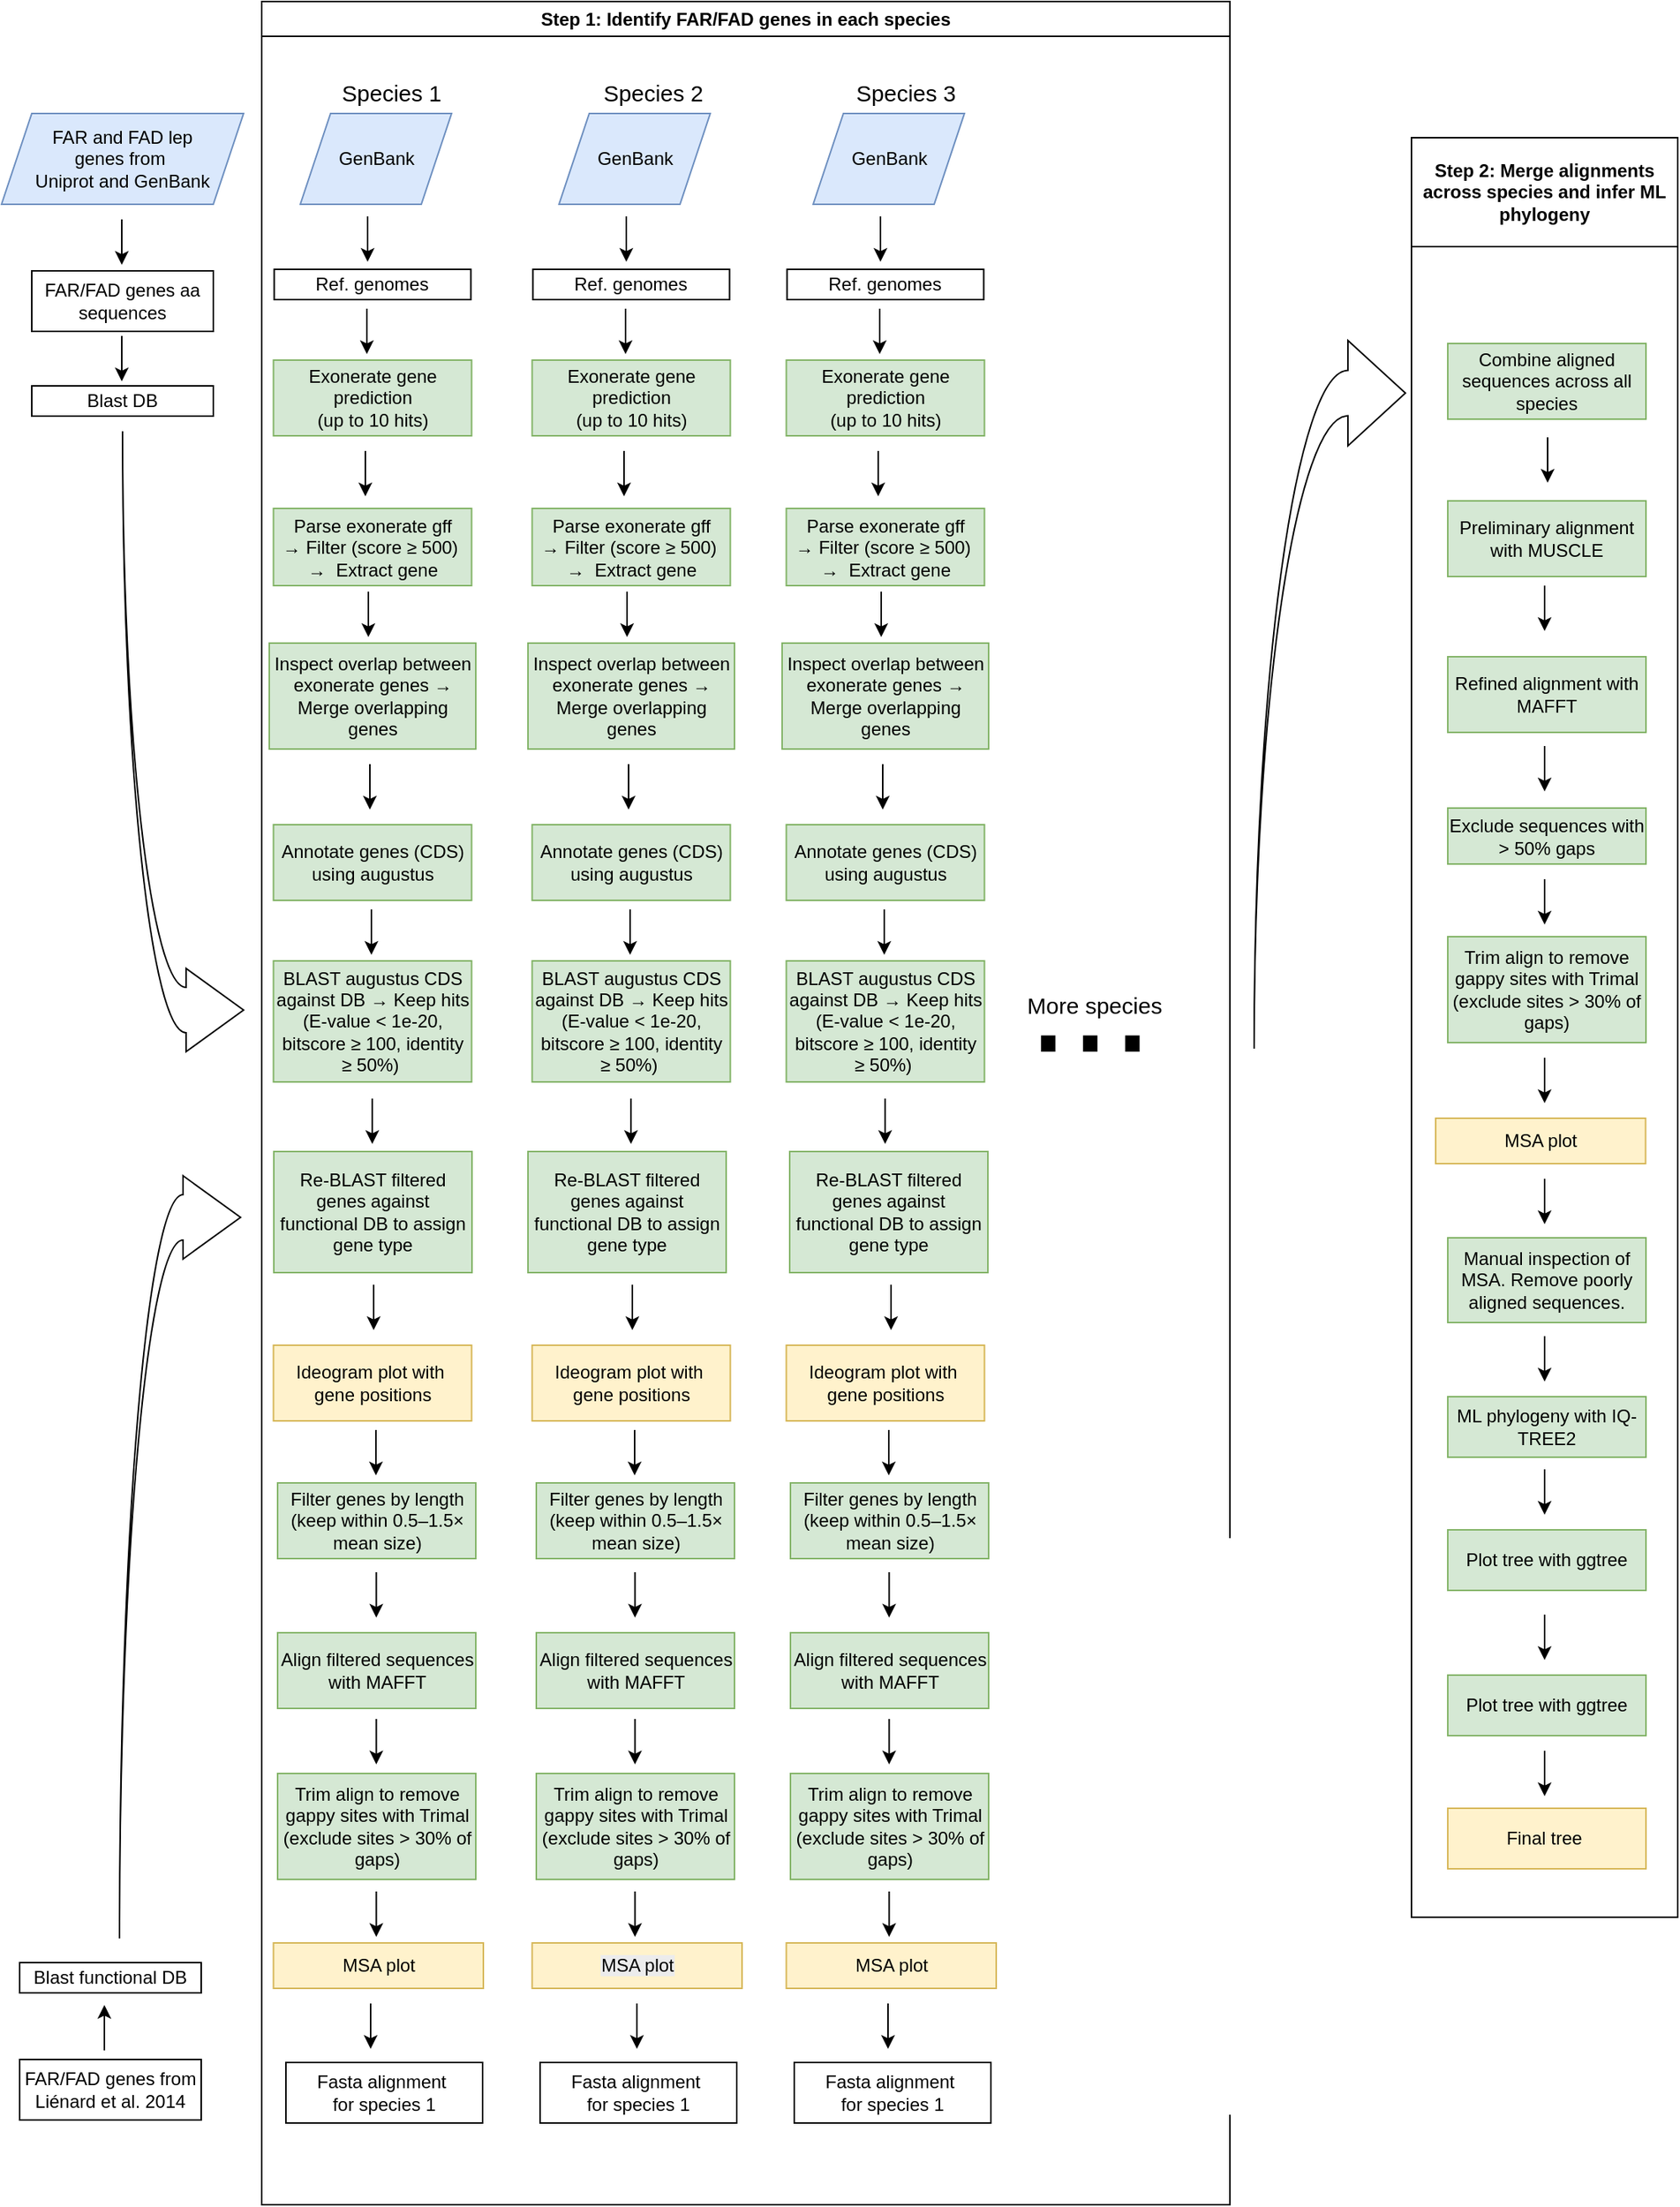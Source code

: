 <mxfile version="27.2.0">
  <diagram name="Page-1" id="oZTFIyPFea6khRQ0grMX">
    <mxGraphModel dx="1113" dy="729" grid="1" gridSize="8" guides="0" tooltips="1" connect="1" arrows="1" fold="1" page="1" pageScale="1" pageWidth="1200" pageHeight="750" math="0" shadow="0">
      <root>
        <mxCell id="0" />
        <mxCell id="1" parent="0" />
        <mxCell id="VQ5QZtDbikTgnZVBYkKv-4" value="FAR and FAD lep genes&amp;nbsp;&lt;span style=&quot;color: light-dark(rgb(0, 0, 0), rgb(255, 255, 255)); background-color: transparent;&quot;&gt;from&amp;nbsp;&lt;/span&gt;&lt;div&gt;&lt;span style=&quot;background-color: transparent; color: light-dark(rgb(0, 0, 0), rgb(255, 255, 255));&quot;&gt;Uniprot and GenBank&lt;/span&gt;&lt;/div&gt;" style="shape=parallelogram;perimeter=parallelogramPerimeter;whiteSpace=wrap;html=1;fixedSize=1;fillColor=#dae8fc;strokeColor=#6c8ebf;" vertex="1" parent="1">
          <mxGeometry x="20" y="90" width="160" height="60" as="geometry" />
        </mxCell>
        <mxCell id="VQ5QZtDbikTgnZVBYkKv-9" value="FAR/FAD genes aa sequences" style="rounded=0;whiteSpace=wrap;html=1;" vertex="1" parent="1">
          <mxGeometry x="40" y="194" width="120" height="40" as="geometry" />
        </mxCell>
        <mxCell id="VQ5QZtDbikTgnZVBYkKv-10" value="" style="endArrow=classic;html=1;rounded=0;" edge="1" parent="1">
          <mxGeometry width="50" height="50" relative="1" as="geometry">
            <mxPoint x="99.5" y="160" as="sourcePoint" />
            <mxPoint x="99.5" y="190" as="targetPoint" />
          </mxGeometry>
        </mxCell>
        <mxCell id="VQ5QZtDbikTgnZVBYkKv-13" value="Blast DB" style="rounded=0;whiteSpace=wrap;html=1;" vertex="1" parent="1">
          <mxGeometry x="40" y="270" width="120" height="20" as="geometry" />
        </mxCell>
        <mxCell id="VQ5QZtDbikTgnZVBYkKv-14" value="" style="endArrow=classic;html=1;rounded=0;" edge="1" parent="1">
          <mxGeometry width="50" height="50" relative="1" as="geometry">
            <mxPoint x="99.5" y="237" as="sourcePoint" />
            <mxPoint x="99.5" y="267" as="targetPoint" />
          </mxGeometry>
        </mxCell>
        <mxCell id="VQ5QZtDbikTgnZVBYkKv-35" value="" style="html=1;shadow=0;dashed=0;align=center;verticalAlign=middle;shape=mxgraph.arrows2.jumpInArrow;dy=15;dx=38;arrowHead=55;flipV=1;" vertex="1" parent="1">
          <mxGeometry x="100" y="300" width="80" height="410" as="geometry" />
        </mxCell>
        <mxCell id="VQ5QZtDbikTgnZVBYkKv-142" value="GenBank" style="shape=parallelogram;perimeter=parallelogramPerimeter;whiteSpace=wrap;html=1;fixedSize=1;fillColor=#dae8fc;strokeColor=#6c8ebf;" vertex="1" parent="1">
          <mxGeometry x="217.5" y="90" width="100" height="60" as="geometry" />
        </mxCell>
        <mxCell id="VQ5QZtDbikTgnZVBYkKv-143" value="Ref. genomes" style="rounded=0;whiteSpace=wrap;html=1;" vertex="1" parent="1">
          <mxGeometry x="200.25" y="193" width="130" height="20" as="geometry" />
        </mxCell>
        <mxCell id="VQ5QZtDbikTgnZVBYkKv-144" value="" style="endArrow=classic;html=1;rounded=0;" edge="1" parent="1">
          <mxGeometry width="50" height="50" relative="1" as="geometry">
            <mxPoint x="262" y="158" as="sourcePoint" />
            <mxPoint x="262" y="188" as="targetPoint" />
          </mxGeometry>
        </mxCell>
        <mxCell id="VQ5QZtDbikTgnZVBYkKv-145" value="Exonerate gene prediction&lt;div&gt;(up to 10 hits)&lt;/div&gt;" style="rounded=0;whiteSpace=wrap;html=1;fillColor=#d5e8d4;strokeColor=#82b366;" vertex="1" parent="1">
          <mxGeometry x="199.75" y="253" width="131" height="50" as="geometry" />
        </mxCell>
        <mxCell id="VQ5QZtDbikTgnZVBYkKv-146" value="Parse exonerate gff →&amp;nbsp;Filter (score ≥ 500)&amp;nbsp; →&amp;nbsp; Extract gene" style="rounded=0;whiteSpace=wrap;html=1;fillColor=#d5e8d4;strokeColor=#82b366;" vertex="1" parent="1">
          <mxGeometry x="199.75" y="351" width="131" height="51" as="geometry" />
        </mxCell>
        <mxCell id="VQ5QZtDbikTgnZVBYkKv-147" value="" style="endArrow=classic;html=1;rounded=0;" edge="1" parent="1">
          <mxGeometry width="50" height="50" relative="1" as="geometry">
            <mxPoint x="261.5" y="219" as="sourcePoint" />
            <mxPoint x="261.5" y="249" as="targetPoint" />
          </mxGeometry>
        </mxCell>
        <mxCell id="VQ5QZtDbikTgnZVBYkKv-148" value="" style="endArrow=classic;html=1;rounded=0;" edge="1" parent="1">
          <mxGeometry width="50" height="50" relative="1" as="geometry">
            <mxPoint x="260.5" y="313" as="sourcePoint" />
            <mxPoint x="260.5" y="343" as="targetPoint" />
          </mxGeometry>
        </mxCell>
        <mxCell id="VQ5QZtDbikTgnZVBYkKv-149" value="Inspect overlap between exonerate genes → Merge overlapping genes" style="rounded=0;whiteSpace=wrap;html=1;fillColor=#d5e8d4;strokeColor=#82b366;" vertex="1" parent="1">
          <mxGeometry x="197" y="440" width="136.5" height="70" as="geometry" />
        </mxCell>
        <mxCell id="VQ5QZtDbikTgnZVBYkKv-150" value="&lt;div&gt;Annotate genes (CDS) using augustus&lt;/div&gt;" style="rounded=0;whiteSpace=wrap;html=1;fillColor=#d5e8d4;strokeColor=#82b366;" vertex="1" parent="1">
          <mxGeometry x="199.75" y="560" width="131" height="50" as="geometry" />
        </mxCell>
        <mxCell id="VQ5QZtDbikTgnZVBYkKv-151" value="BLAST augustus CDS against DB → Keep hits (E-value &amp;lt; 1e-20, bitscore ≥ 100, identity ≥ 50%)&amp;nbsp;" style="rounded=0;whiteSpace=wrap;html=1;fillColor=#d5e8d4;strokeColor=#82b366;" vertex="1" parent="1">
          <mxGeometry x="199.75" y="650" width="131" height="80" as="geometry" />
        </mxCell>
        <mxCell id="VQ5QZtDbikTgnZVBYkKv-152" value="&lt;div&gt;Ideogram plot with&amp;nbsp;&lt;/div&gt;&lt;div&gt;gene positions&lt;/div&gt;" style="rounded=0;whiteSpace=wrap;html=1;fillColor=#fff2cc;strokeColor=#d6b656;" vertex="1" parent="1">
          <mxGeometry x="199.75" y="904" width="131" height="50" as="geometry" />
        </mxCell>
        <mxCell id="VQ5QZtDbikTgnZVBYkKv-153" value="Filter genes by length (keep within 0.5–1.5× mean size)" style="rounded=0;whiteSpace=wrap;html=1;fillColor=#d5e8d4;strokeColor=#82b366;" vertex="1" parent="1">
          <mxGeometry x="202.5" y="995" width="131" height="50" as="geometry" />
        </mxCell>
        <mxCell id="VQ5QZtDbikTgnZVBYkKv-154" value="Align filtered sequences with MAFFT" style="rounded=0;whiteSpace=wrap;html=1;fillColor=#d5e8d4;strokeColor=#82b366;" vertex="1" parent="1">
          <mxGeometry x="202.5" y="1094" width="131" height="50" as="geometry" />
        </mxCell>
        <mxCell id="VQ5QZtDbikTgnZVBYkKv-155" value="Trim align to remove gappy sites with Trimal (exclude sites &amp;gt;&amp;nbsp;&lt;span style=&quot;background-color: transparent; color: light-dark(rgb(0, 0, 0), rgb(255, 255, 255));&quot;&gt;30% of gaps)&lt;/span&gt;" style="rounded=0;whiteSpace=wrap;html=1;fillColor=#d5e8d4;strokeColor=#82b366;" vertex="1" parent="1">
          <mxGeometry x="202.5" y="1187" width="131" height="70" as="geometry" />
        </mxCell>
        <mxCell id="VQ5QZtDbikTgnZVBYkKv-156" value="MSA plot" style="rounded=0;whiteSpace=wrap;html=1;fillColor=#fff2cc;strokeColor=#d6b656;" vertex="1" parent="1">
          <mxGeometry x="199.75" y="1299" width="138.75" height="30" as="geometry" />
        </mxCell>
        <mxCell id="VQ5QZtDbikTgnZVBYkKv-157" value="" style="endArrow=classic;html=1;rounded=0;" edge="1" parent="1">
          <mxGeometry width="50" height="50" relative="1" as="geometry">
            <mxPoint x="264.5" y="616" as="sourcePoint" />
            <mxPoint x="264.5" y="646" as="targetPoint" />
          </mxGeometry>
        </mxCell>
        <mxCell id="VQ5QZtDbikTgnZVBYkKv-158" value="" style="endArrow=classic;html=1;rounded=0;" edge="1" parent="1">
          <mxGeometry width="50" height="50" relative="1" as="geometry">
            <mxPoint x="265.08" y="741" as="sourcePoint" />
            <mxPoint x="265.08" y="771" as="targetPoint" />
          </mxGeometry>
        </mxCell>
        <mxCell id="VQ5QZtDbikTgnZVBYkKv-159" value="" style="endArrow=classic;html=1;rounded=0;" edge="1" parent="1">
          <mxGeometry width="50" height="50" relative="1" as="geometry">
            <mxPoint x="267.74" y="1054" as="sourcePoint" />
            <mxPoint x="267.74" y="1084" as="targetPoint" />
          </mxGeometry>
        </mxCell>
        <mxCell id="VQ5QZtDbikTgnZVBYkKv-160" value="" style="endArrow=classic;html=1;rounded=0;" edge="1" parent="1">
          <mxGeometry width="50" height="50" relative="1" as="geometry">
            <mxPoint x="267.74" y="1151" as="sourcePoint" />
            <mxPoint x="267.74" y="1181" as="targetPoint" />
          </mxGeometry>
        </mxCell>
        <mxCell id="VQ5QZtDbikTgnZVBYkKv-161" value="" style="endArrow=classic;html=1;rounded=0;" edge="1" parent="1">
          <mxGeometry width="50" height="50" relative="1" as="geometry">
            <mxPoint x="267.74" y="1265" as="sourcePoint" />
            <mxPoint x="267.74" y="1295" as="targetPoint" />
          </mxGeometry>
        </mxCell>
        <mxCell id="VQ5QZtDbikTgnZVBYkKv-162" value="" style="endArrow=classic;html=1;rounded=0;" edge="1" parent="1">
          <mxGeometry width="50" height="50" relative="1" as="geometry">
            <mxPoint x="262.5" y="406" as="sourcePoint" />
            <mxPoint x="262.5" y="436" as="targetPoint" />
          </mxGeometry>
        </mxCell>
        <mxCell id="VQ5QZtDbikTgnZVBYkKv-163" value="" style="endArrow=classic;html=1;rounded=0;" edge="1" parent="1">
          <mxGeometry width="50" height="50" relative="1" as="geometry">
            <mxPoint x="263.5" y="520" as="sourcePoint" />
            <mxPoint x="263.5" y="550" as="targetPoint" />
          </mxGeometry>
        </mxCell>
        <mxCell id="VQ5QZtDbikTgnZVBYkKv-164" value="" style="endArrow=classic;html=1;rounded=0;" edge="1" parent="1">
          <mxGeometry width="50" height="50" relative="1" as="geometry">
            <mxPoint x="267.5" y="960" as="sourcePoint" />
            <mxPoint x="267.5" y="990" as="targetPoint" />
          </mxGeometry>
        </mxCell>
        <mxCell id="VQ5QZtDbikTgnZVBYkKv-165" value="GenBank" style="shape=parallelogram;perimeter=parallelogramPerimeter;whiteSpace=wrap;html=1;fixedSize=1;fillColor=#dae8fc;strokeColor=#6c8ebf;" vertex="1" parent="1">
          <mxGeometry x="388.5" y="90" width="100" height="60" as="geometry" />
        </mxCell>
        <mxCell id="VQ5QZtDbikTgnZVBYkKv-166" value="Ref. genomes" style="rounded=0;whiteSpace=wrap;html=1;" vertex="1" parent="1">
          <mxGeometry x="371.25" y="193" width="130" height="20" as="geometry" />
        </mxCell>
        <mxCell id="VQ5QZtDbikTgnZVBYkKv-167" value="" style="endArrow=classic;html=1;rounded=0;" edge="1" parent="1">
          <mxGeometry width="50" height="50" relative="1" as="geometry">
            <mxPoint x="433" y="158" as="sourcePoint" />
            <mxPoint x="433" y="188" as="targetPoint" />
          </mxGeometry>
        </mxCell>
        <mxCell id="VQ5QZtDbikTgnZVBYkKv-168" value="Exonerate gene prediction&lt;div&gt;(up to 10 hits)&lt;/div&gt;" style="rounded=0;whiteSpace=wrap;html=1;fillColor=#d5e8d4;strokeColor=#82b366;" vertex="1" parent="1">
          <mxGeometry x="370.75" y="253" width="131" height="50" as="geometry" />
        </mxCell>
        <mxCell id="VQ5QZtDbikTgnZVBYkKv-169" value="Parse exonerate gff →&amp;nbsp;Filter (score ≥ 500)&amp;nbsp; →&amp;nbsp; Extract gene" style="rounded=0;whiteSpace=wrap;html=1;fillColor=#d5e8d4;strokeColor=#82b366;" vertex="1" parent="1">
          <mxGeometry x="370.75" y="351" width="131" height="51" as="geometry" />
        </mxCell>
        <mxCell id="VQ5QZtDbikTgnZVBYkKv-170" value="" style="endArrow=classic;html=1;rounded=0;" edge="1" parent="1">
          <mxGeometry width="50" height="50" relative="1" as="geometry">
            <mxPoint x="432.5" y="219" as="sourcePoint" />
            <mxPoint x="432.5" y="249" as="targetPoint" />
          </mxGeometry>
        </mxCell>
        <mxCell id="VQ5QZtDbikTgnZVBYkKv-171" value="" style="endArrow=classic;html=1;rounded=0;" edge="1" parent="1">
          <mxGeometry width="50" height="50" relative="1" as="geometry">
            <mxPoint x="431.5" y="313" as="sourcePoint" />
            <mxPoint x="431.5" y="343" as="targetPoint" />
          </mxGeometry>
        </mxCell>
        <mxCell id="VQ5QZtDbikTgnZVBYkKv-172" value="Inspect overlap between exonerate genes → Merge overlapping genes" style="rounded=0;whiteSpace=wrap;html=1;fillColor=#d5e8d4;strokeColor=#82b366;" vertex="1" parent="1">
          <mxGeometry x="368" y="440" width="136.5" height="70" as="geometry" />
        </mxCell>
        <mxCell id="VQ5QZtDbikTgnZVBYkKv-173" value="&lt;div&gt;Annotate genes (CDS) using augustus&lt;/div&gt;" style="rounded=0;whiteSpace=wrap;html=1;fillColor=#d5e8d4;strokeColor=#82b366;" vertex="1" parent="1">
          <mxGeometry x="370.75" y="560" width="131" height="50" as="geometry" />
        </mxCell>
        <mxCell id="VQ5QZtDbikTgnZVBYkKv-174" value="BLAST augustus CDS against DB → Keep hits (E-value &amp;lt; 1e-20, bitscore ≥ 100, identity ≥ 50%)&amp;nbsp;" style="rounded=0;whiteSpace=wrap;html=1;fillColor=#d5e8d4;strokeColor=#82b366;" vertex="1" parent="1">
          <mxGeometry x="370.75" y="650" width="131" height="80" as="geometry" />
        </mxCell>
        <mxCell id="VQ5QZtDbikTgnZVBYkKv-175" value="&lt;div&gt;Ideogram plot with&amp;nbsp;&lt;/div&gt;&lt;div&gt;gene positions&lt;/div&gt;" style="rounded=0;whiteSpace=wrap;html=1;fillColor=#fff2cc;strokeColor=#d6b656;" vertex="1" parent="1">
          <mxGeometry x="370.75" y="904" width="131" height="50" as="geometry" />
        </mxCell>
        <mxCell id="VQ5QZtDbikTgnZVBYkKv-176" value="Filter genes by length (keep within 0.5–1.5× mean size)" style="rounded=0;whiteSpace=wrap;html=1;fillColor=#d5e8d4;strokeColor=#82b366;" vertex="1" parent="1">
          <mxGeometry x="373.5" y="995" width="131" height="50" as="geometry" />
        </mxCell>
        <mxCell id="VQ5QZtDbikTgnZVBYkKv-177" value="Align filtered sequences with MAFFT" style="rounded=0;whiteSpace=wrap;html=1;fillColor=#d5e8d4;strokeColor=#82b366;" vertex="1" parent="1">
          <mxGeometry x="373.5" y="1094" width="131" height="50" as="geometry" />
        </mxCell>
        <mxCell id="VQ5QZtDbikTgnZVBYkKv-178" value="Trim align to remove gappy sites with Trimal (exclude sites &amp;gt;&amp;nbsp;&lt;span style=&quot;background-color: transparent; color: light-dark(rgb(0, 0, 0), rgb(255, 255, 255));&quot;&gt;30% of gaps)&lt;/span&gt;" style="rounded=0;whiteSpace=wrap;html=1;fillColor=#d5e8d4;strokeColor=#82b366;" vertex="1" parent="1">
          <mxGeometry x="373.5" y="1187" width="131" height="70" as="geometry" />
        </mxCell>
        <mxCell id="VQ5QZtDbikTgnZVBYkKv-179" value="&lt;meta charset=&quot;utf-8&quot;&gt;&lt;span style=&quot;color: rgb(0, 0, 0); font-family: Helvetica; font-size: 12px; font-style: normal; font-variant-ligatures: normal; font-variant-caps: normal; font-weight: 400; letter-spacing: normal; orphans: 2; text-align: center; text-indent: 0px; text-transform: none; widows: 2; word-spacing: 0px; -webkit-text-stroke-width: 0px; white-space: normal; background-color: rgb(236, 236, 236); text-decoration-thickness: initial; text-decoration-style: initial; text-decoration-color: initial; display: inline !important; float: none;&quot;&gt;MSA plot&lt;/span&gt;" style="rounded=0;whiteSpace=wrap;html=1;fillColor=#fff2cc;strokeColor=#d6b656;" vertex="1" parent="1">
          <mxGeometry x="370.75" y="1299" width="138.75" height="30" as="geometry" />
        </mxCell>
        <mxCell id="VQ5QZtDbikTgnZVBYkKv-180" value="" style="endArrow=classic;html=1;rounded=0;" edge="1" parent="1">
          <mxGeometry width="50" height="50" relative="1" as="geometry">
            <mxPoint x="435.5" y="616" as="sourcePoint" />
            <mxPoint x="435.5" y="646" as="targetPoint" />
          </mxGeometry>
        </mxCell>
        <mxCell id="VQ5QZtDbikTgnZVBYkKv-181" value="" style="endArrow=classic;html=1;rounded=0;" edge="1" parent="1">
          <mxGeometry width="50" height="50" relative="1" as="geometry">
            <mxPoint x="436.08" y="741" as="sourcePoint" />
            <mxPoint x="436.08" y="771" as="targetPoint" />
          </mxGeometry>
        </mxCell>
        <mxCell id="VQ5QZtDbikTgnZVBYkKv-182" value="" style="endArrow=classic;html=1;rounded=0;" edge="1" parent="1">
          <mxGeometry width="50" height="50" relative="1" as="geometry">
            <mxPoint x="438.74" y="1054" as="sourcePoint" />
            <mxPoint x="438.74" y="1084" as="targetPoint" />
          </mxGeometry>
        </mxCell>
        <mxCell id="VQ5QZtDbikTgnZVBYkKv-183" value="" style="endArrow=classic;html=1;rounded=0;" edge="1" parent="1">
          <mxGeometry width="50" height="50" relative="1" as="geometry">
            <mxPoint x="438.74" y="1151" as="sourcePoint" />
            <mxPoint x="438.74" y="1181" as="targetPoint" />
          </mxGeometry>
        </mxCell>
        <mxCell id="VQ5QZtDbikTgnZVBYkKv-184" value="" style="endArrow=classic;html=1;rounded=0;" edge="1" parent="1">
          <mxGeometry width="50" height="50" relative="1" as="geometry">
            <mxPoint x="438.74" y="1265" as="sourcePoint" />
            <mxPoint x="438.74" y="1295" as="targetPoint" />
          </mxGeometry>
        </mxCell>
        <mxCell id="VQ5QZtDbikTgnZVBYkKv-185" value="" style="endArrow=classic;html=1;rounded=0;" edge="1" parent="1">
          <mxGeometry width="50" height="50" relative="1" as="geometry">
            <mxPoint x="433.5" y="406" as="sourcePoint" />
            <mxPoint x="433.5" y="436" as="targetPoint" />
          </mxGeometry>
        </mxCell>
        <mxCell id="VQ5QZtDbikTgnZVBYkKv-186" value="" style="endArrow=classic;html=1;rounded=0;" edge="1" parent="1">
          <mxGeometry width="50" height="50" relative="1" as="geometry">
            <mxPoint x="434.5" y="520" as="sourcePoint" />
            <mxPoint x="434.5" y="550" as="targetPoint" />
          </mxGeometry>
        </mxCell>
        <mxCell id="VQ5QZtDbikTgnZVBYkKv-187" value="" style="endArrow=classic;html=1;rounded=0;" edge="1" parent="1">
          <mxGeometry width="50" height="50" relative="1" as="geometry">
            <mxPoint x="438.5" y="960" as="sourcePoint" />
            <mxPoint x="438.5" y="990" as="targetPoint" />
          </mxGeometry>
        </mxCell>
        <mxCell id="VQ5QZtDbikTgnZVBYkKv-188" value="GenBank" style="shape=parallelogram;perimeter=parallelogramPerimeter;whiteSpace=wrap;html=1;fixedSize=1;fillColor=#dae8fc;strokeColor=#6c8ebf;" vertex="1" parent="1">
          <mxGeometry x="556.5" y="90" width="100" height="60" as="geometry" />
        </mxCell>
        <mxCell id="VQ5QZtDbikTgnZVBYkKv-189" value="Ref. genomes" style="rounded=0;whiteSpace=wrap;html=1;" vertex="1" parent="1">
          <mxGeometry x="539.25" y="193" width="130" height="20" as="geometry" />
        </mxCell>
        <mxCell id="VQ5QZtDbikTgnZVBYkKv-190" value="" style="endArrow=classic;html=1;rounded=0;" edge="1" parent="1">
          <mxGeometry width="50" height="50" relative="1" as="geometry">
            <mxPoint x="601" y="158" as="sourcePoint" />
            <mxPoint x="601" y="188" as="targetPoint" />
          </mxGeometry>
        </mxCell>
        <mxCell id="VQ5QZtDbikTgnZVBYkKv-191" value="Exonerate gene prediction&lt;div&gt;(up to 10 hits)&lt;/div&gt;" style="rounded=0;whiteSpace=wrap;html=1;fillColor=#d5e8d4;strokeColor=#82b366;" vertex="1" parent="1">
          <mxGeometry x="538.75" y="253" width="131" height="50" as="geometry" />
        </mxCell>
        <mxCell id="VQ5QZtDbikTgnZVBYkKv-192" value="Parse exonerate gff →&amp;nbsp;Filter (score ≥ 500)&amp;nbsp; →&amp;nbsp; Extract gene" style="rounded=0;whiteSpace=wrap;html=1;fillColor=#d5e8d4;strokeColor=#82b366;" vertex="1" parent="1">
          <mxGeometry x="538.75" y="351" width="131" height="51" as="geometry" />
        </mxCell>
        <mxCell id="VQ5QZtDbikTgnZVBYkKv-193" value="" style="endArrow=classic;html=1;rounded=0;" edge="1" parent="1">
          <mxGeometry width="50" height="50" relative="1" as="geometry">
            <mxPoint x="600.5" y="219" as="sourcePoint" />
            <mxPoint x="600.5" y="249" as="targetPoint" />
          </mxGeometry>
        </mxCell>
        <mxCell id="VQ5QZtDbikTgnZVBYkKv-194" value="" style="endArrow=classic;html=1;rounded=0;" edge="1" parent="1">
          <mxGeometry width="50" height="50" relative="1" as="geometry">
            <mxPoint x="599.5" y="313" as="sourcePoint" />
            <mxPoint x="599.5" y="343" as="targetPoint" />
          </mxGeometry>
        </mxCell>
        <mxCell id="VQ5QZtDbikTgnZVBYkKv-195" value="Inspect overlap between exonerate genes → Merge overlapping genes" style="rounded=0;whiteSpace=wrap;html=1;fillColor=#d5e8d4;strokeColor=#82b366;" vertex="1" parent="1">
          <mxGeometry x="536" y="440" width="136.5" height="70" as="geometry" />
        </mxCell>
        <mxCell id="VQ5QZtDbikTgnZVBYkKv-196" value="&lt;div&gt;Annotate genes (CDS) using augustus&lt;/div&gt;" style="rounded=0;whiteSpace=wrap;html=1;fillColor=#d5e8d4;strokeColor=#82b366;" vertex="1" parent="1">
          <mxGeometry x="538.75" y="560" width="131" height="50" as="geometry" />
        </mxCell>
        <mxCell id="VQ5QZtDbikTgnZVBYkKv-197" value="BLAST augustus CDS against DB → Keep hits (E-value &amp;lt; 1e-20, bitscore ≥ 100, identity ≥ 50%)&amp;nbsp;" style="rounded=0;whiteSpace=wrap;html=1;fillColor=#d5e8d4;strokeColor=#82b366;" vertex="1" parent="1">
          <mxGeometry x="538.75" y="650" width="131" height="80" as="geometry" />
        </mxCell>
        <mxCell id="VQ5QZtDbikTgnZVBYkKv-198" value="&lt;div&gt;Ideogram plot with&amp;nbsp;&lt;/div&gt;&lt;div&gt;gene positions&lt;/div&gt;" style="rounded=0;whiteSpace=wrap;html=1;fillColor=#fff2cc;strokeColor=#d6b656;" vertex="1" parent="1">
          <mxGeometry x="538.75" y="904" width="131" height="50" as="geometry" />
        </mxCell>
        <mxCell id="VQ5QZtDbikTgnZVBYkKv-199" value="Filter genes by length (keep within 0.5–1.5× mean size)" style="rounded=0;whiteSpace=wrap;html=1;fillColor=#d5e8d4;strokeColor=#82b366;" vertex="1" parent="1">
          <mxGeometry x="541.5" y="995" width="131" height="50" as="geometry" />
        </mxCell>
        <mxCell id="VQ5QZtDbikTgnZVBYkKv-200" value="Align filtered sequences with MAFFT" style="rounded=0;whiteSpace=wrap;html=1;fillColor=#d5e8d4;strokeColor=#82b366;" vertex="1" parent="1">
          <mxGeometry x="541.5" y="1094" width="131" height="50" as="geometry" />
        </mxCell>
        <mxCell id="VQ5QZtDbikTgnZVBYkKv-201" value="Trim align to remove gappy sites with Trimal (exclude sites &amp;gt;&amp;nbsp;&lt;span style=&quot;background-color: transparent; color: light-dark(rgb(0, 0, 0), rgb(255, 255, 255));&quot;&gt;30% of gaps)&lt;/span&gt;" style="rounded=0;whiteSpace=wrap;html=1;fillColor=#d5e8d4;strokeColor=#82b366;" vertex="1" parent="1">
          <mxGeometry x="541.5" y="1187" width="131" height="70" as="geometry" />
        </mxCell>
        <mxCell id="VQ5QZtDbikTgnZVBYkKv-202" value="MSA plot" style="rounded=0;whiteSpace=wrap;html=1;fillColor=#fff2cc;strokeColor=#d6b656;" vertex="1" parent="1">
          <mxGeometry x="538.75" y="1299" width="138.75" height="30" as="geometry" />
        </mxCell>
        <mxCell id="VQ5QZtDbikTgnZVBYkKv-203" value="" style="endArrow=classic;html=1;rounded=0;" edge="1" parent="1">
          <mxGeometry width="50" height="50" relative="1" as="geometry">
            <mxPoint x="603.5" y="616" as="sourcePoint" />
            <mxPoint x="603.5" y="646" as="targetPoint" />
          </mxGeometry>
        </mxCell>
        <mxCell id="VQ5QZtDbikTgnZVBYkKv-204" value="" style="endArrow=classic;html=1;rounded=0;" edge="1" parent="1">
          <mxGeometry width="50" height="50" relative="1" as="geometry">
            <mxPoint x="604.08" y="741" as="sourcePoint" />
            <mxPoint x="604.08" y="771" as="targetPoint" />
          </mxGeometry>
        </mxCell>
        <mxCell id="VQ5QZtDbikTgnZVBYkKv-205" value="" style="endArrow=classic;html=1;rounded=0;" edge="1" parent="1">
          <mxGeometry width="50" height="50" relative="1" as="geometry">
            <mxPoint x="606.74" y="1054" as="sourcePoint" />
            <mxPoint x="606.74" y="1084" as="targetPoint" />
          </mxGeometry>
        </mxCell>
        <mxCell id="VQ5QZtDbikTgnZVBYkKv-206" value="" style="endArrow=classic;html=1;rounded=0;" edge="1" parent="1">
          <mxGeometry width="50" height="50" relative="1" as="geometry">
            <mxPoint x="606.74" y="1151" as="sourcePoint" />
            <mxPoint x="606.74" y="1181" as="targetPoint" />
          </mxGeometry>
        </mxCell>
        <mxCell id="VQ5QZtDbikTgnZVBYkKv-207" value="" style="endArrow=classic;html=1;rounded=0;" edge="1" parent="1">
          <mxGeometry width="50" height="50" relative="1" as="geometry">
            <mxPoint x="606.74" y="1265" as="sourcePoint" />
            <mxPoint x="606.74" y="1295" as="targetPoint" />
          </mxGeometry>
        </mxCell>
        <mxCell id="VQ5QZtDbikTgnZVBYkKv-208" value="" style="endArrow=classic;html=1;rounded=0;" edge="1" parent="1">
          <mxGeometry width="50" height="50" relative="1" as="geometry">
            <mxPoint x="601.5" y="406" as="sourcePoint" />
            <mxPoint x="601.5" y="436" as="targetPoint" />
          </mxGeometry>
        </mxCell>
        <mxCell id="VQ5QZtDbikTgnZVBYkKv-209" value="" style="endArrow=classic;html=1;rounded=0;" edge="1" parent="1">
          <mxGeometry width="50" height="50" relative="1" as="geometry">
            <mxPoint x="602.5" y="520" as="sourcePoint" />
            <mxPoint x="602.5" y="550" as="targetPoint" />
          </mxGeometry>
        </mxCell>
        <mxCell id="VQ5QZtDbikTgnZVBYkKv-210" value="" style="endArrow=classic;html=1;rounded=0;" edge="1" parent="1">
          <mxGeometry width="50" height="50" relative="1" as="geometry">
            <mxPoint x="606.5" y="960" as="sourcePoint" />
            <mxPoint x="606.5" y="990" as="targetPoint" />
          </mxGeometry>
        </mxCell>
        <mxCell id="VQ5QZtDbikTgnZVBYkKv-211" value="&lt;span style=&quot;color: rgb(0, 0, 0); font-family: Helvetica; font-style: normal; font-variant-ligatures: normal; font-variant-caps: normal; font-weight: 400; letter-spacing: normal; orphans: 2; text-align: center; text-indent: 0px; text-transform: none; widows: 2; word-spacing: 0px; -webkit-text-stroke-width: 0px; white-space: normal; text-decoration-thickness: initial; text-decoration-style: initial; text-decoration-color: initial; float: none; display: inline !important;&quot;&gt;&lt;font&gt;Species 1&lt;/font&gt;&lt;/span&gt;" style="text;whiteSpace=wrap;html=1;fontSize=15;labelBackgroundColor=none;" vertex="1" parent="1">
          <mxGeometry x="243" y="61" width="128" height="40" as="geometry" />
        </mxCell>
        <mxCell id="VQ5QZtDbikTgnZVBYkKv-212" value="&lt;span style=&quot;color: rgb(0, 0, 0); font-family: Helvetica; font-style: normal; font-variant-ligatures: normal; font-variant-caps: normal; font-weight: 400; letter-spacing: normal; orphans: 2; text-align: center; text-indent: 0px; text-transform: none; widows: 2; word-spacing: 0px; -webkit-text-stroke-width: 0px; white-space: normal; text-decoration-thickness: initial; text-decoration-style: initial; text-decoration-color: initial; float: none; display: inline !important;&quot;&gt;&lt;font&gt;Species 2&lt;/font&gt;&lt;/span&gt;" style="text;whiteSpace=wrap;html=1;fontSize=15;labelBackgroundColor=none;" vertex="1" parent="1">
          <mxGeometry x="416" y="61" width="128" height="40" as="geometry" />
        </mxCell>
        <mxCell id="VQ5QZtDbikTgnZVBYkKv-213" value="&lt;span style=&quot;color: rgb(0, 0, 0); font-family: Helvetica; font-style: normal; font-variant-ligatures: normal; font-variant-caps: normal; font-weight: 400; letter-spacing: normal; orphans: 2; text-align: center; text-indent: 0px; text-transform: none; widows: 2; word-spacing: 0px; -webkit-text-stroke-width: 0px; white-space: normal; text-decoration-thickness: initial; text-decoration-style: initial; text-decoration-color: initial; float: none; display: inline !important;&quot;&gt;&lt;font&gt;Species 3&lt;/font&gt;&lt;/span&gt;" style="text;whiteSpace=wrap;html=1;fontSize=15;labelBackgroundColor=none;" vertex="1" parent="1">
          <mxGeometry x="583" y="61" width="128" height="40" as="geometry" />
        </mxCell>
        <mxCell id="VQ5QZtDbikTgnZVBYkKv-219" value="Step 1: Identify FAR/FAD genes in each species" style="swimlane;whiteSpace=wrap;html=1;" vertex="1" parent="1">
          <mxGeometry x="192" y="16" width="640" height="1456" as="geometry" />
        </mxCell>
        <mxCell id="VQ5QZtDbikTgnZVBYkKv-218" value="&lt;span style=&quot;color: rgb(0, 0, 0); font-family: Helvetica; font-style: normal; font-variant-ligatures: normal; font-variant-caps: normal; font-weight: 400; letter-spacing: normal; orphans: 2; text-align: center; text-indent: 0px; text-transform: none; widows: 2; word-spacing: 0px; -webkit-text-stroke-width: 0px; white-space: normal; text-decoration-thickness: initial; text-decoration-style: initial; text-decoration-color: initial; float: none; display: inline !important;&quot;&gt;&lt;font&gt;More species&lt;/font&gt;&lt;/span&gt;" style="text;whiteSpace=wrap;html=1;fontSize=15;labelBackgroundColor=none;" vertex="1" parent="VQ5QZtDbikTgnZVBYkKv-219">
          <mxGeometry x="504" y="648" width="128" height="40" as="geometry" />
        </mxCell>
        <mxCell id="VQ5QZtDbikTgnZVBYkKv-215" value="&lt;span style=&quot;color: rgb(0, 0, 0); font-family: Helvetica; font-style: normal; font-variant-ligatures: normal; font-variant-caps: normal; font-weight: 400; letter-spacing: normal; orphans: 2; text-align: center; text-indent: 0px; text-transform: none; widows: 2; word-spacing: 0px; -webkit-text-stroke-width: 0px; white-space: normal; text-decoration-thickness: initial; text-decoration-style: initial; text-decoration-color: initial; float: none; display: inline !important;&quot;&gt;&lt;font style=&quot;font-size: 100px;&quot;&gt;...&lt;/font&gt;&lt;/span&gt;" style="text;whiteSpace=wrap;html=1;fontSize=15;" vertex="1" parent="VQ5QZtDbikTgnZVBYkKv-219">
          <mxGeometry x="504" y="592" width="128" height="40" as="geometry" />
        </mxCell>
        <mxCell id="VQ5QZtDbikTgnZVBYkKv-221" value="Fasta alignment&amp;nbsp;&lt;div&gt;for species 1&lt;/div&gt;" style="rounded=0;whiteSpace=wrap;html=1;" vertex="1" parent="VQ5QZtDbikTgnZVBYkKv-219">
          <mxGeometry x="16" y="1362" width="130" height="40" as="geometry" />
        </mxCell>
        <mxCell id="VQ5QZtDbikTgnZVBYkKv-224" value="Fasta alignment&amp;nbsp;&lt;div&gt;for species 1&lt;/div&gt;" style="rounded=0;whiteSpace=wrap;html=1;" vertex="1" parent="VQ5QZtDbikTgnZVBYkKv-219">
          <mxGeometry x="184" y="1362" width="130" height="40" as="geometry" />
        </mxCell>
        <mxCell id="VQ5QZtDbikTgnZVBYkKv-225" value="Fasta alignment&amp;nbsp;&lt;div&gt;for species 1&lt;/div&gt;" style="rounded=0;whiteSpace=wrap;html=1;" vertex="1" parent="VQ5QZtDbikTgnZVBYkKv-219">
          <mxGeometry x="352" y="1362" width="130" height="40" as="geometry" />
        </mxCell>
        <mxCell id="VQ5QZtDbikTgnZVBYkKv-226" value="" style="endArrow=classic;html=1;rounded=0;" edge="1" parent="VQ5QZtDbikTgnZVBYkKv-219">
          <mxGeometry width="50" height="50" relative="1" as="geometry">
            <mxPoint x="72" y="1323" as="sourcePoint" />
            <mxPoint x="72" y="1353" as="targetPoint" />
          </mxGeometry>
        </mxCell>
        <mxCell id="VQ5QZtDbikTgnZVBYkKv-227" value="" style="endArrow=classic;html=1;rounded=0;" edge="1" parent="VQ5QZtDbikTgnZVBYkKv-219">
          <mxGeometry width="50" height="50" relative="1" as="geometry">
            <mxPoint x="248" y="1323" as="sourcePoint" />
            <mxPoint x="248" y="1353" as="targetPoint" />
          </mxGeometry>
        </mxCell>
        <mxCell id="VQ5QZtDbikTgnZVBYkKv-228" value="" style="endArrow=classic;html=1;rounded=0;" edge="1" parent="VQ5QZtDbikTgnZVBYkKv-219">
          <mxGeometry width="50" height="50" relative="1" as="geometry">
            <mxPoint x="414" y="1323" as="sourcePoint" />
            <mxPoint x="414" y="1353" as="targetPoint" />
          </mxGeometry>
        </mxCell>
        <mxCell id="VQ5QZtDbikTgnZVBYkKv-260" value="&lt;span style=&quot;text-align: left;&quot;&gt;Re-BLAST filtered genes against functional DB to assign gene type&lt;/span&gt;" style="rounded=0;whiteSpace=wrap;html=1;fillColor=#d5e8d4;strokeColor=#82b366;" vertex="1" parent="VQ5QZtDbikTgnZVBYkKv-219">
          <mxGeometry x="8" y="760" width="131" height="80" as="geometry" />
        </mxCell>
        <mxCell id="VQ5QZtDbikTgnZVBYkKv-261" value="" style="endArrow=classic;html=1;rounded=0;" edge="1" parent="VQ5QZtDbikTgnZVBYkKv-219">
          <mxGeometry width="50" height="50" relative="1" as="geometry">
            <mxPoint x="74" y="848" as="sourcePoint" />
            <mxPoint x="74" y="878" as="targetPoint" />
          </mxGeometry>
        </mxCell>
        <mxCell id="VQ5QZtDbikTgnZVBYkKv-262" value="&lt;span style=&quot;text-align: left;&quot;&gt;Re-BLAST filtered genes against functional DB to assign gene type&lt;/span&gt;" style="rounded=0;whiteSpace=wrap;html=1;fillColor=#d5e8d4;strokeColor=#82b366;" vertex="1" parent="VQ5QZtDbikTgnZVBYkKv-219">
          <mxGeometry x="176" y="760" width="131" height="80" as="geometry" />
        </mxCell>
        <mxCell id="VQ5QZtDbikTgnZVBYkKv-263" value="&lt;span style=&quot;text-align: left;&quot;&gt;Re-BLAST filtered genes against functional DB to assign gene type&lt;/span&gt;" style="rounded=0;whiteSpace=wrap;html=1;fillColor=#d5e8d4;strokeColor=#82b366;" vertex="1" parent="VQ5QZtDbikTgnZVBYkKv-219">
          <mxGeometry x="349" y="760" width="131" height="80" as="geometry" />
        </mxCell>
        <mxCell id="VQ5QZtDbikTgnZVBYkKv-264" value="" style="endArrow=classic;html=1;rounded=0;" edge="1" parent="VQ5QZtDbikTgnZVBYkKv-219">
          <mxGeometry width="50" height="50" relative="1" as="geometry">
            <mxPoint x="245" y="848" as="sourcePoint" />
            <mxPoint x="245" y="878" as="targetPoint" />
          </mxGeometry>
        </mxCell>
        <mxCell id="VQ5QZtDbikTgnZVBYkKv-279" value="" style="endArrow=classic;html=1;rounded=0;" edge="1" parent="VQ5QZtDbikTgnZVBYkKv-219">
          <mxGeometry width="50" height="50" relative="1" as="geometry">
            <mxPoint x="416" y="848" as="sourcePoint" />
            <mxPoint x="416" y="878" as="targetPoint" />
          </mxGeometry>
        </mxCell>
        <mxCell id="VQ5QZtDbikTgnZVBYkKv-220" value="" style="html=1;shadow=0;dashed=0;align=center;verticalAlign=middle;shape=mxgraph.arrows2.jumpInArrow;dy=15;dx=38;arrowHead=69.57;" vertex="1" parent="1">
          <mxGeometry x="848" y="240" width="100" height="468" as="geometry" />
        </mxCell>
        <mxCell id="VQ5QZtDbikTgnZVBYkKv-229" value="Combine aligned sequences across all species" style="rounded=0;whiteSpace=wrap;html=1;fillColor=#d5e8d4;strokeColor=#82b366;" vertex="1" parent="1">
          <mxGeometry x="976" y="242" width="131" height="50" as="geometry" />
        </mxCell>
        <mxCell id="VQ5QZtDbikTgnZVBYkKv-230" value="" style="endArrow=classic;html=1;rounded=0;" edge="1" parent="1">
          <mxGeometry width="50" height="50" relative="1" as="geometry">
            <mxPoint x="1042" y="304" as="sourcePoint" />
            <mxPoint x="1042" y="334" as="targetPoint" />
          </mxGeometry>
        </mxCell>
        <mxCell id="VQ5QZtDbikTgnZVBYkKv-231" value="Preliminary alignment with MUSCLE" style="rounded=0;whiteSpace=wrap;html=1;fillColor=#d5e8d4;strokeColor=#82b366;" vertex="1" parent="1">
          <mxGeometry x="976" y="346" width="131" height="50" as="geometry" />
        </mxCell>
        <mxCell id="VQ5QZtDbikTgnZVBYkKv-232" value="" style="endArrow=classic;html=1;rounded=0;" edge="1" parent="1">
          <mxGeometry width="50" height="50" relative="1" as="geometry">
            <mxPoint x="1040" y="402" as="sourcePoint" />
            <mxPoint x="1040" y="432" as="targetPoint" />
          </mxGeometry>
        </mxCell>
        <mxCell id="VQ5QZtDbikTgnZVBYkKv-233" value="Refined alignment with MAFFT" style="rounded=0;whiteSpace=wrap;html=1;fillColor=#d5e8d4;strokeColor=#82b366;" vertex="1" parent="1">
          <mxGeometry x="976" y="449" width="131" height="50" as="geometry" />
        </mxCell>
        <mxCell id="VQ5QZtDbikTgnZVBYkKv-234" value="Exclude sequences with &amp;gt; 50% gaps" style="rounded=0;whiteSpace=wrap;html=1;fillColor=#d5e8d4;strokeColor=#82b366;" vertex="1" parent="1">
          <mxGeometry x="976" y="549" width="131" height="37" as="geometry" />
        </mxCell>
        <mxCell id="VQ5QZtDbikTgnZVBYkKv-235" value="" style="endArrow=classic;html=1;rounded=0;" edge="1" parent="1">
          <mxGeometry width="50" height="50" relative="1" as="geometry">
            <mxPoint x="1040" y="508" as="sourcePoint" />
            <mxPoint x="1040" y="538" as="targetPoint" />
          </mxGeometry>
        </mxCell>
        <mxCell id="VQ5QZtDbikTgnZVBYkKv-237" value="Trim align to remove gappy sites with Trimal (exclude sites &amp;gt;&amp;nbsp;&lt;span style=&quot;background-color: transparent; color: light-dark(rgb(0, 0, 0), rgb(255, 255, 255));&quot;&gt;30% of gaps)&lt;/span&gt;" style="rounded=0;whiteSpace=wrap;html=1;fillColor=#d5e8d4;strokeColor=#82b366;" vertex="1" parent="1">
          <mxGeometry x="976" y="634" width="131" height="70" as="geometry" />
        </mxCell>
        <mxCell id="VQ5QZtDbikTgnZVBYkKv-238" value="" style="endArrow=classic;html=1;rounded=0;" edge="1" parent="1">
          <mxGeometry width="50" height="50" relative="1" as="geometry">
            <mxPoint x="1040" y="596" as="sourcePoint" />
            <mxPoint x="1040" y="626" as="targetPoint" />
          </mxGeometry>
        </mxCell>
        <mxCell id="VQ5QZtDbikTgnZVBYkKv-239" value="" style="endArrow=classic;html=1;rounded=0;" edge="1" parent="1">
          <mxGeometry width="50" height="50" relative="1" as="geometry">
            <mxPoint x="1040" y="714" as="sourcePoint" />
            <mxPoint x="1040" y="744" as="targetPoint" />
          </mxGeometry>
        </mxCell>
        <mxCell id="VQ5QZtDbikTgnZVBYkKv-242" value="MSA plot" style="rounded=0;whiteSpace=wrap;html=1;fillColor=#fff2cc;strokeColor=#d6b656;" vertex="1" parent="1">
          <mxGeometry x="968" y="754" width="138.75" height="30" as="geometry" />
        </mxCell>
        <mxCell id="VQ5QZtDbikTgnZVBYkKv-244" value="Manual inspection of MSA. Remove poorly aligned sequences." style="rounded=0;whiteSpace=wrap;html=1;fillColor=#d5e8d4;strokeColor=#82b366;" vertex="1" parent="1">
          <mxGeometry x="976" y="833" width="131" height="56" as="geometry" />
        </mxCell>
        <mxCell id="VQ5QZtDbikTgnZVBYkKv-245" value="" style="endArrow=classic;html=1;rounded=0;" edge="1" parent="1">
          <mxGeometry width="50" height="50" relative="1" as="geometry">
            <mxPoint x="1040" y="794" as="sourcePoint" />
            <mxPoint x="1040" y="824" as="targetPoint" />
          </mxGeometry>
        </mxCell>
        <mxCell id="VQ5QZtDbikTgnZVBYkKv-246" value="ML phylogeny with IQ-TREE2" style="rounded=0;whiteSpace=wrap;html=1;fillColor=#d5e8d4;strokeColor=#82b366;" vertex="1" parent="1">
          <mxGeometry x="976" y="938" width="131" height="40" as="geometry" />
        </mxCell>
        <mxCell id="VQ5QZtDbikTgnZVBYkKv-247" value="" style="endArrow=classic;html=1;rounded=0;" edge="1" parent="1">
          <mxGeometry width="50" height="50" relative="1" as="geometry">
            <mxPoint x="1040" y="898" as="sourcePoint" />
            <mxPoint x="1040" y="928" as="targetPoint" />
          </mxGeometry>
        </mxCell>
        <mxCell id="VQ5QZtDbikTgnZVBYkKv-248" value="Plot tree with ggtree" style="rounded=0;whiteSpace=wrap;html=1;fillColor=#d5e8d4;strokeColor=#82b366;" vertex="1" parent="1">
          <mxGeometry x="976" y="1026" width="131" height="40" as="geometry" />
        </mxCell>
        <mxCell id="VQ5QZtDbikTgnZVBYkKv-249" value="" style="endArrow=classic;html=1;rounded=0;" edge="1" parent="1">
          <mxGeometry width="50" height="50" relative="1" as="geometry">
            <mxPoint x="1040" y="986" as="sourcePoint" />
            <mxPoint x="1040" y="1016" as="targetPoint" />
          </mxGeometry>
        </mxCell>
        <mxCell id="VQ5QZtDbikTgnZVBYkKv-250" value="Plot tree with ggtree" style="rounded=0;whiteSpace=wrap;html=1;fillColor=#d5e8d4;strokeColor=#82b366;" vertex="1" parent="1">
          <mxGeometry x="976" y="1122" width="131" height="40" as="geometry" />
        </mxCell>
        <mxCell id="VQ5QZtDbikTgnZVBYkKv-251" value="" style="endArrow=classic;html=1;rounded=0;" edge="1" parent="1">
          <mxGeometry width="50" height="50" relative="1" as="geometry">
            <mxPoint x="1040" y="1082" as="sourcePoint" />
            <mxPoint x="1040" y="1112" as="targetPoint" />
          </mxGeometry>
        </mxCell>
        <mxCell id="VQ5QZtDbikTgnZVBYkKv-252" value="Final tree&amp;nbsp;" style="rounded=0;whiteSpace=wrap;html=1;fillColor=#fff2cc;strokeColor=#d6b656;" vertex="1" parent="1">
          <mxGeometry x="976" y="1210" width="131" height="40" as="geometry" />
        </mxCell>
        <mxCell id="VQ5QZtDbikTgnZVBYkKv-253" value="" style="endArrow=classic;html=1;rounded=0;" edge="1" parent="1">
          <mxGeometry width="50" height="50" relative="1" as="geometry">
            <mxPoint x="1040" y="1172" as="sourcePoint" />
            <mxPoint x="1040" y="1202" as="targetPoint" />
          </mxGeometry>
        </mxCell>
        <mxCell id="VQ5QZtDbikTgnZVBYkKv-254" value="Step 2: Merge alignments across species and infer ML phylogeny" style="swimlane;whiteSpace=wrap;html=1;startSize=72;" vertex="1" parent="1">
          <mxGeometry x="952" y="106" width="176" height="1176" as="geometry" />
        </mxCell>
        <mxCell id="VQ5QZtDbikTgnZVBYkKv-256" value="FAR/FAD genes from Liénard et al. 2014" style="rounded=0;whiteSpace=wrap;html=1;" vertex="1" parent="1">
          <mxGeometry x="32" y="1376" width="120" height="40" as="geometry" />
        </mxCell>
        <mxCell id="VQ5QZtDbikTgnZVBYkKv-257" value="Blast functional DB" style="rounded=0;whiteSpace=wrap;html=1;" vertex="1" parent="1">
          <mxGeometry x="32" y="1312" width="120" height="20" as="geometry" />
        </mxCell>
        <mxCell id="VQ5QZtDbikTgnZVBYkKv-258" value="" style="endArrow=none;html=1;rounded=0;startArrow=classic;startFill=1;endFill=0;" edge="1" parent="1">
          <mxGeometry width="50" height="50" relative="1" as="geometry">
            <mxPoint x="88" y="1340" as="sourcePoint" />
            <mxPoint x="88" y="1370" as="targetPoint" />
          </mxGeometry>
        </mxCell>
        <mxCell id="VQ5QZtDbikTgnZVBYkKv-280" value="" style="html=1;shadow=0;dashed=0;align=center;verticalAlign=middle;shape=mxgraph.arrows2.jumpInArrow;dy=15;dx=38;arrowHead=55;flipV=0;" vertex="1" parent="1">
          <mxGeometry x="98" y="792" width="80" height="504" as="geometry" />
        </mxCell>
      </root>
    </mxGraphModel>
  </diagram>
</mxfile>
